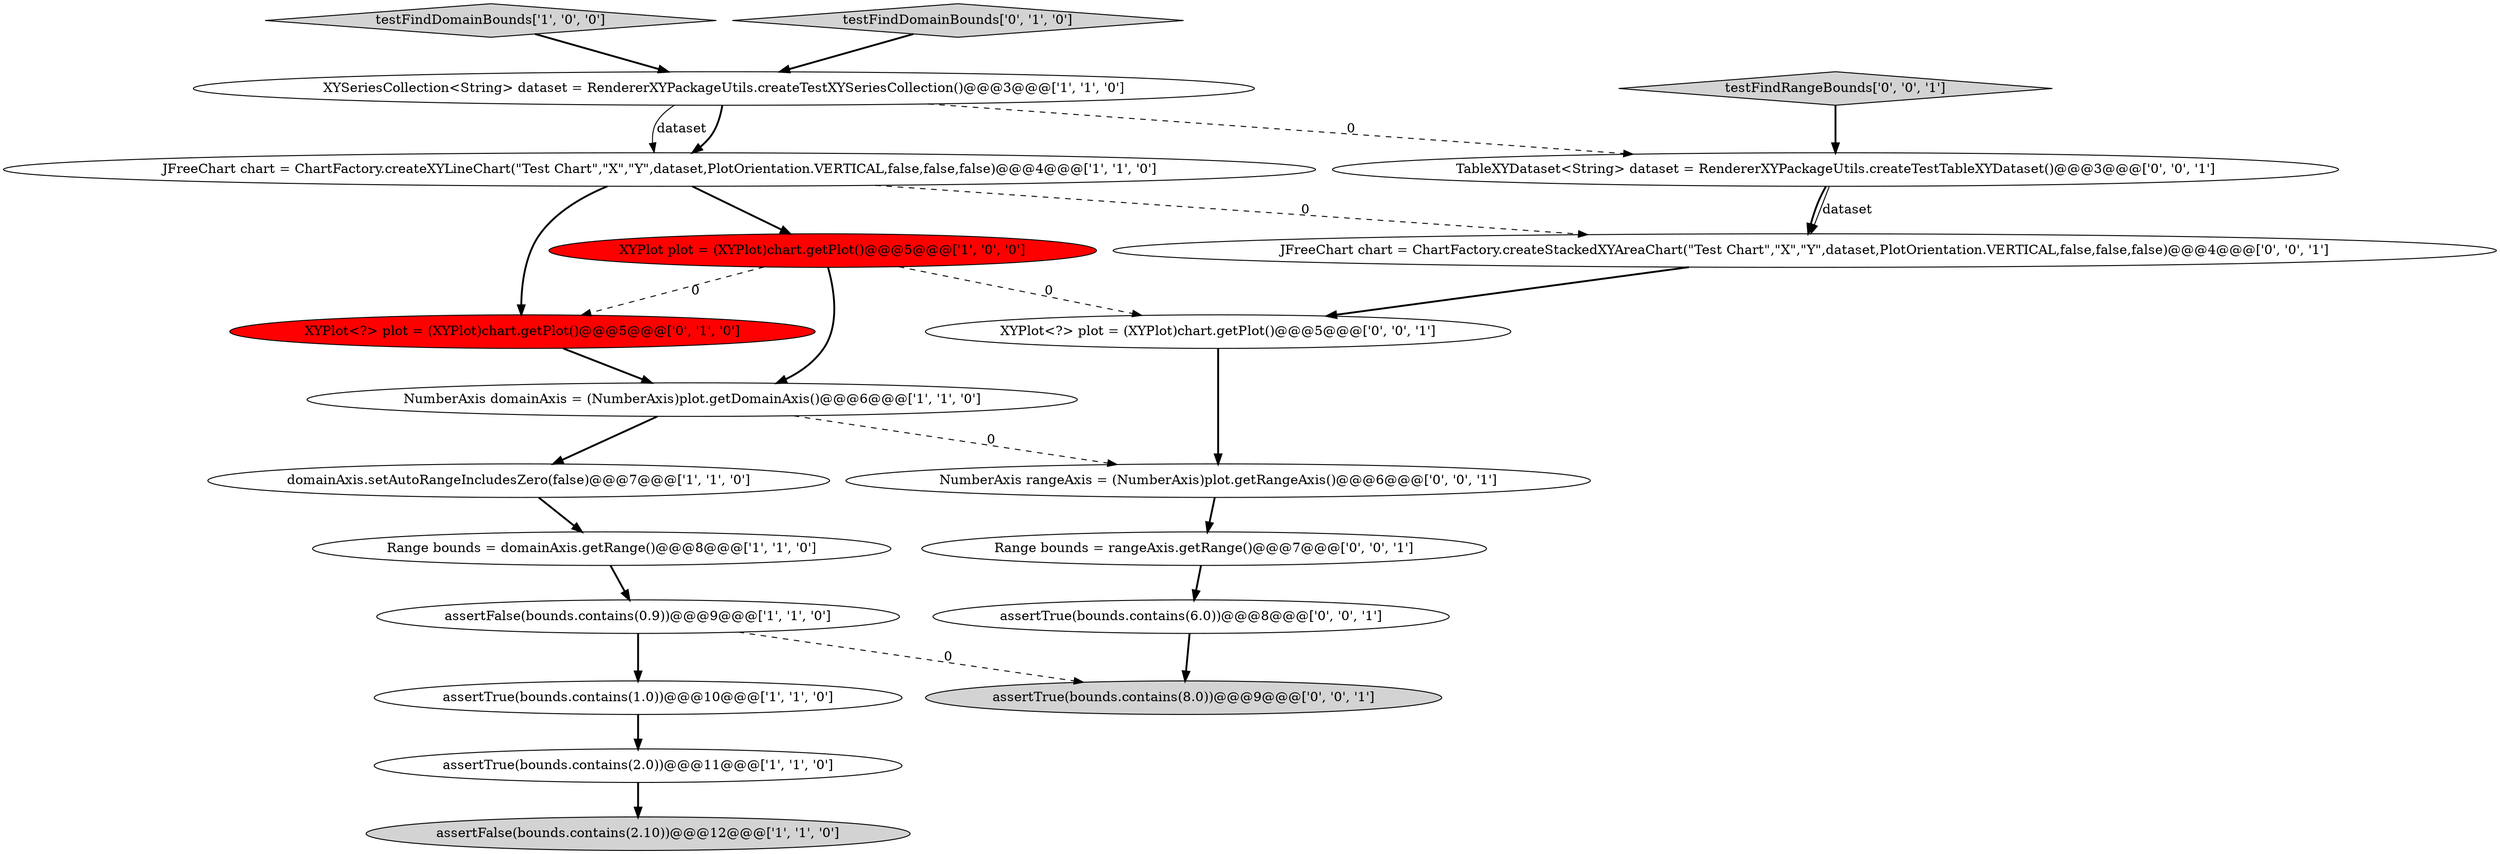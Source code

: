 digraph {
16 [style = filled, label = "TableXYDataset<String> dataset = RendererXYPackageUtils.createTestTableXYDataset()@@@3@@@['0', '0', '1']", fillcolor = white, shape = ellipse image = "AAA0AAABBB3BBB"];
6 [style = filled, label = "JFreeChart chart = ChartFactory.createXYLineChart(\"Test Chart\",\"X\",\"Y\",dataset,PlotOrientation.VERTICAL,false,false,false)@@@4@@@['1', '1', '0']", fillcolor = white, shape = ellipse image = "AAA0AAABBB1BBB"];
19 [style = filled, label = "testFindRangeBounds['0', '0', '1']", fillcolor = lightgray, shape = diamond image = "AAA0AAABBB3BBB"];
1 [style = filled, label = "testFindDomainBounds['1', '0', '0']", fillcolor = lightgray, shape = diamond image = "AAA0AAABBB1BBB"];
18 [style = filled, label = "assertTrue(bounds.contains(6.0))@@@8@@@['0', '0', '1']", fillcolor = white, shape = ellipse image = "AAA0AAABBB3BBB"];
3 [style = filled, label = "assertTrue(bounds.contains(1.0))@@@10@@@['1', '1', '0']", fillcolor = white, shape = ellipse image = "AAA0AAABBB1BBB"];
11 [style = filled, label = "XYPlot<?> plot = (XYPlot)chart.getPlot()@@@5@@@['0', '1', '0']", fillcolor = red, shape = ellipse image = "AAA1AAABBB2BBB"];
2 [style = filled, label = "domainAxis.setAutoRangeIncludesZero(false)@@@7@@@['1', '1', '0']", fillcolor = white, shape = ellipse image = "AAA0AAABBB1BBB"];
7 [style = filled, label = "Range bounds = domainAxis.getRange()@@@8@@@['1', '1', '0']", fillcolor = white, shape = ellipse image = "AAA0AAABBB1BBB"];
10 [style = filled, label = "assertFalse(bounds.contains(2.10))@@@12@@@['1', '1', '0']", fillcolor = lightgray, shape = ellipse image = "AAA0AAABBB1BBB"];
0 [style = filled, label = "NumberAxis domainAxis = (NumberAxis)plot.getDomainAxis()@@@6@@@['1', '1', '0']", fillcolor = white, shape = ellipse image = "AAA0AAABBB1BBB"];
13 [style = filled, label = "NumberAxis rangeAxis = (NumberAxis)plot.getRangeAxis()@@@6@@@['0', '0', '1']", fillcolor = white, shape = ellipse image = "AAA0AAABBB3BBB"];
8 [style = filled, label = "assertTrue(bounds.contains(2.0))@@@11@@@['1', '1', '0']", fillcolor = white, shape = ellipse image = "AAA0AAABBB1BBB"];
4 [style = filled, label = "XYPlot plot = (XYPlot)chart.getPlot()@@@5@@@['1', '0', '0']", fillcolor = red, shape = ellipse image = "AAA1AAABBB1BBB"];
17 [style = filled, label = "JFreeChart chart = ChartFactory.createStackedXYAreaChart(\"Test Chart\",\"X\",\"Y\",dataset,PlotOrientation.VERTICAL,false,false,false)@@@4@@@['0', '0', '1']", fillcolor = white, shape = ellipse image = "AAA0AAABBB3BBB"];
5 [style = filled, label = "XYSeriesCollection<String> dataset = RendererXYPackageUtils.createTestXYSeriesCollection()@@@3@@@['1', '1', '0']", fillcolor = white, shape = ellipse image = "AAA0AAABBB1BBB"];
14 [style = filled, label = "assertTrue(bounds.contains(8.0))@@@9@@@['0', '0', '1']", fillcolor = lightgray, shape = ellipse image = "AAA0AAABBB3BBB"];
15 [style = filled, label = "XYPlot<?> plot = (XYPlot)chart.getPlot()@@@5@@@['0', '0', '1']", fillcolor = white, shape = ellipse image = "AAA0AAABBB3BBB"];
12 [style = filled, label = "testFindDomainBounds['0', '1', '0']", fillcolor = lightgray, shape = diamond image = "AAA0AAABBB2BBB"];
20 [style = filled, label = "Range bounds = rangeAxis.getRange()@@@7@@@['0', '0', '1']", fillcolor = white, shape = ellipse image = "AAA0AAABBB3BBB"];
9 [style = filled, label = "assertFalse(bounds.contains(0.9))@@@9@@@['1', '1', '0']", fillcolor = white, shape = ellipse image = "AAA0AAABBB1BBB"];
1->5 [style = bold, label=""];
8->10 [style = bold, label=""];
15->13 [style = bold, label=""];
12->5 [style = bold, label=""];
0->2 [style = bold, label=""];
6->17 [style = dashed, label="0"];
16->17 [style = bold, label=""];
4->0 [style = bold, label=""];
19->16 [style = bold, label=""];
5->16 [style = dashed, label="0"];
7->9 [style = bold, label=""];
20->18 [style = bold, label=""];
6->4 [style = bold, label=""];
11->0 [style = bold, label=""];
9->14 [style = dashed, label="0"];
5->6 [style = bold, label=""];
4->15 [style = dashed, label="0"];
3->8 [style = bold, label=""];
6->11 [style = bold, label=""];
0->13 [style = dashed, label="0"];
16->17 [style = solid, label="dataset"];
17->15 [style = bold, label=""];
9->3 [style = bold, label=""];
2->7 [style = bold, label=""];
4->11 [style = dashed, label="0"];
18->14 [style = bold, label=""];
13->20 [style = bold, label=""];
5->6 [style = solid, label="dataset"];
}
